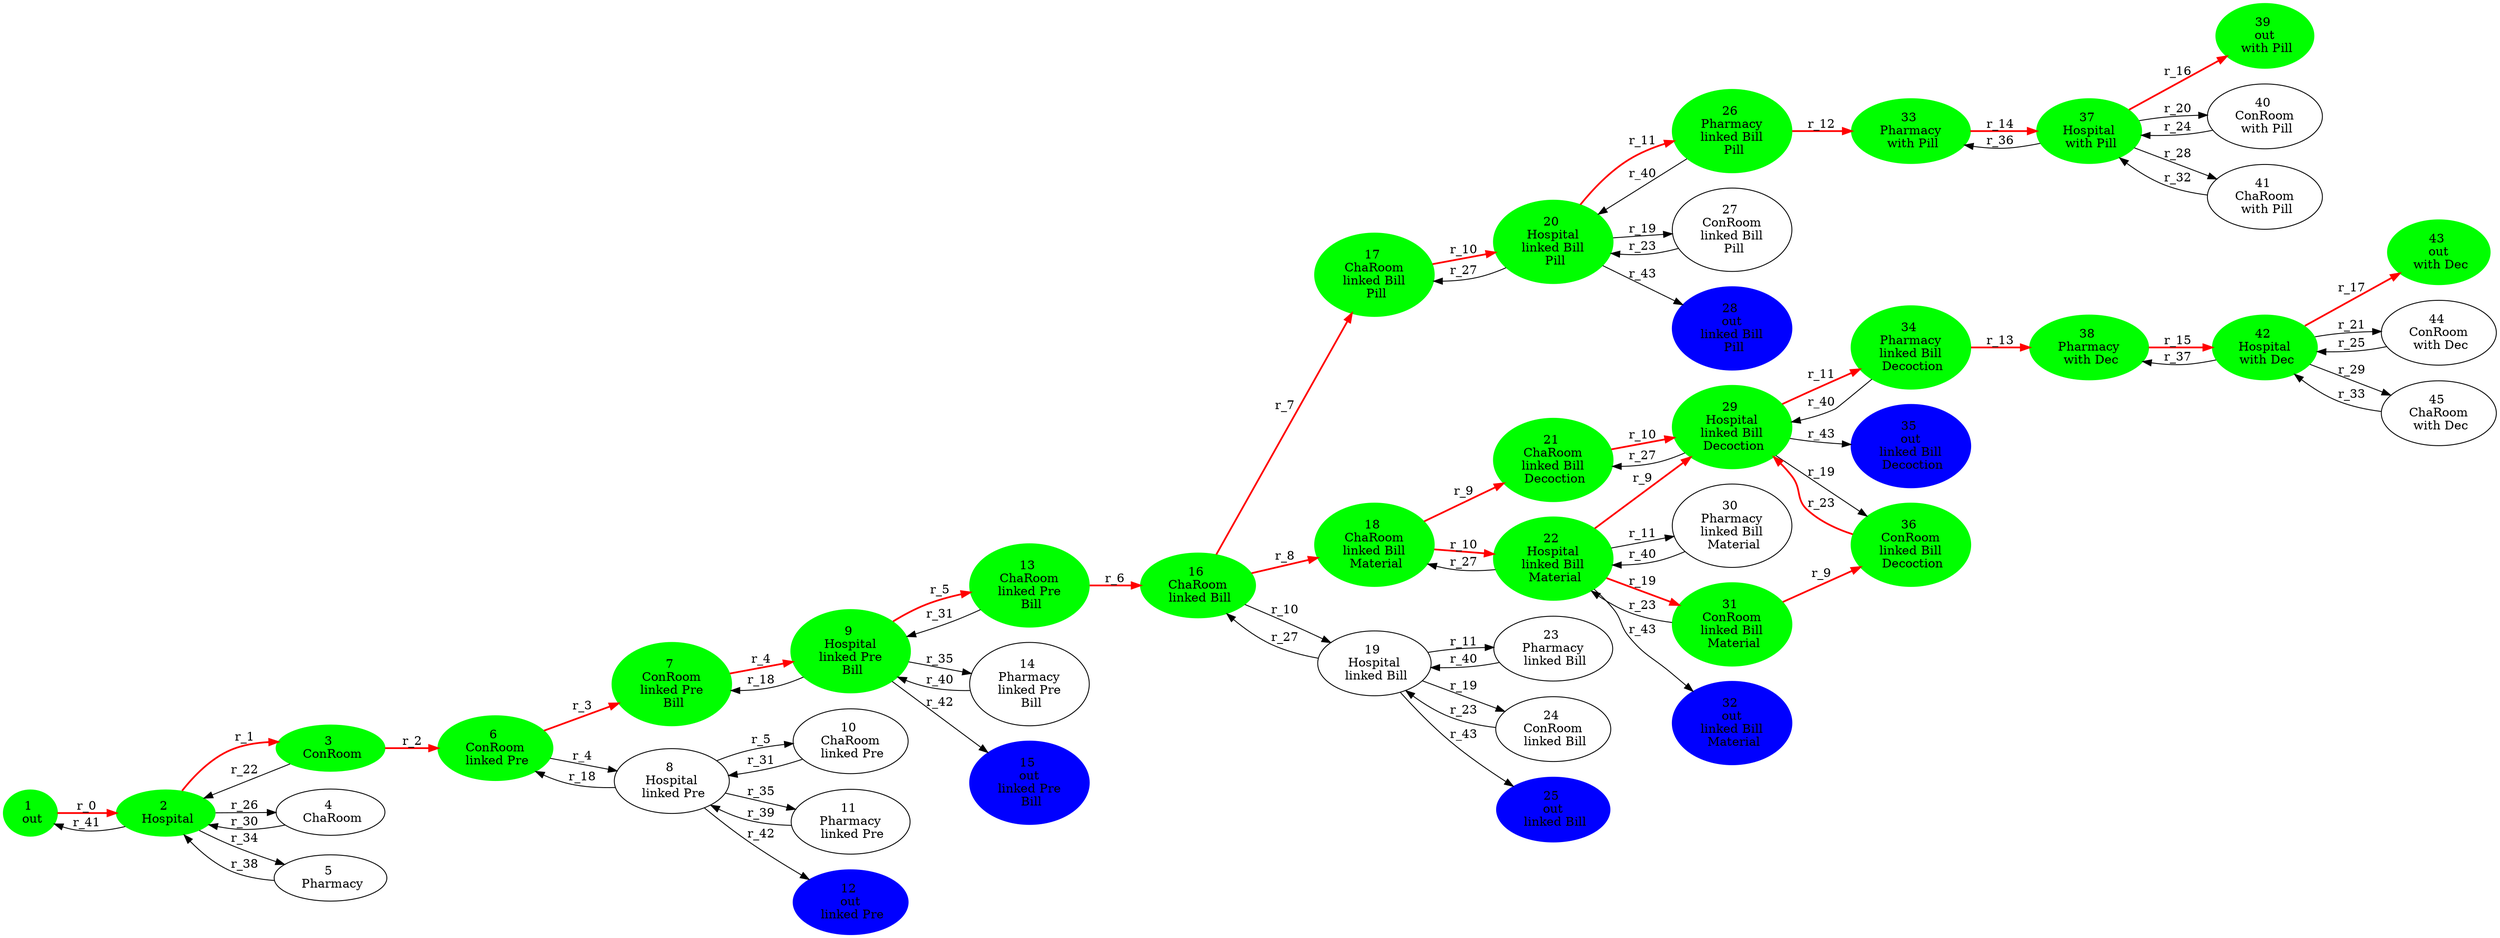 digraph reaction_graph {
rankdir = LR;

n1e[label="1 \n out",color="green",style="filled"]
//Patient out of Hospital
 n1e -> n2e[label="r_0",color="red",style="bold"];

n2e[label="2 \n Hospital",color="green",style="filled"]
//Patient in Hospital
 n2e -> n3e[label="r_1",color="red",style="bold"];
 n2e -> n4e[label="r_26"];
 n2e -> n5e[label="r_34"];
 n2e -> n1e[label="r_41"];

n3e[label="3 \n ConRoom",color="green",style="filled"]
//Patient in ConsultingRoom
 n3e -> n6e[label="r_2",color="red",style="bold"];
 n3e -> n2e[label="r_22"];

n4e[label="4 \n ChaRoom"]
//Patient in ChargingRoom
 n4e -> n2e[label="r_30"];

n5e[label="5 \n Pharmacy"]
//Patient in Pharmacy
 n5e -> n2e[label="r_38"];

n6e[label="6 \n ConRoom \n linked Pre",color="green",style="filled"]
//Patient in ConsultingRoom && Patient linked Prescription
 n6e -> n7e[label="r_3",color="red",style="bold"];
 n6e -> n8e[label="r_4"];

n7e[label="7 \n ConRoom \n linked Pre \n Bill",color="green",style="filled"]
//Patient in ConsultingRoom && Patient linked Prescription && Bill in ChargingRoom
 n7e -> n9e[label="r_4",color="red",style="bold"];

n8e[label="8 \n Hospital \n linked Pre"]
//Patient in Hospital && Patient linked Prescription
 n8e -> n10e[label="r_5"];
 n8e -> n6e[label="r_18"];
 n8e -> n11e[label="r_35"];
 n8e -> n12e[label="r_42"];

n9e[label="9 \n Hospital \n linked Pre \n Bill",color="green",style="filled"]
//Patient in Hospital && Patient linked Prescription && Bill in ChargingRoom
 n9e -> n13e[label="r_5",color="red",style="bold"];
 n9e -> n7e[label="r_18"];
 n9e -> n14e[label="r_35"];
 n9e -> n15e[label="r_42"];

n10e[label="10 \n ChaRoom \n linked Pre"]
//Patient in ChargingRoom && Patient linked Prescription
 n10e -> n8e[label="r_31"];

n11e[label="11 \n Pharmacy \n linked Pre"]
//Patient in Pharmacy && Patient linked Prescription
 n11e -> n8e[label="r_39"];

n12e[label="12 \n out \n linked Pre",color="blue",style="filled"]
//Patient out of Hospital && Patient linked Prescription

n13e[label="13 \n ChaRoom \n linked Pre \n Bill",color="green",style="filled"]
//Patient in ChargingRoom && Patient linked Prescription && Bill in ChargingRoom
 n13e -> n16e[label="r_6",color="red",style="bold"];
 n13e -> n9e[label="r_31"];

n14e[label="14 \n Pharmacy \n linked Pre \n Bill"]
//Patient in Pharmacy && Patient linked Prescription && Bill in ChargingRoom
 n14e -> n9e[label="r_40"];

n15e[label="15 \n out \n linked Pre \n Bill",color="blue",style="filled"]
//Patient out of Hospital && Patient linked Prescription && Bill in ChargingRoom

n16e[label="16 \n ChaRoom \n linked Bill",color="green",style="filled"]
//Patient in ChargingRoom && Patient linked Bill
 n16e -> n17e[label="r_7",color="red",style="bold"];
 n16e -> n18e[label="r_8",color="red",style="bold"];
 n16e -> n19e[label="r_10"];

n17e[label="17 \n ChaRoom \n linked Bill \n Pill",color="green",style="filled"]
//Patient in ChargingRoom && Patient linked Bill && Pill in Pharmacy
 n17e -> n20e[label="r_10",color="red",style="bold"];

n18e[label="18 \n ChaRoom \n linked Bill \n Material",color="green",style="filled"]
//Patient in ChargingRoom && Patient linked Bill && Material in Pharmacy
 n18e -> n21e[label="r_9",color="red",style="bold"];
 n18e -> n22e[label="r_10",color="red",style="bold"];

n19e[label="19 \n Hospital \n linked Bill"]
//Patient in Hospital && Patient linked Bill
 n19e -> n23e[label="r_11"];
 n19e -> n24e[label="r_19"];
 n19e -> n16e[label="r_27"];
 n19e -> n25e[label="r_43"];
 
n20e[label="20 \n Hospital \n linked Bill \n Pill",color="green",style="filled"]
//Patient in Hospital && Patient linked Bill && Pill in Pharmacy
 n20e -> n26e[label="r_11",color="red",style="bold"];
 n20e -> n27e[label="r_19"];
 n20e -> n17e[label="r_27"];
 n20e -> n28e[label="r_43"];

n21e[label="21 \n ChaRoom \n linked Bill \n Decoction",color="green",style="filled"]
//Patient in ChargingRoom && Patient linked Bill && Decoction in Pharmacy
 n21e -> n29e[label="r_10",color="red",style="bold"];

n22e[label="22 \n Hospital \n linked Bill \n Material",color="green",style="filled"]
//Patient in Hospital && Patient linked Bill && Material in Pharmacy
 n22e -> n29e[label="r_9",color="red",style="bold"];
 n22e -> n30e[label="r_11"];
 n22e -> n31e[label="r_19",color="red",style="bold"];
 n22e -> n18e[label="r_27"];
 n22e -> n32e[label="r_43"];

n23e[label="23 \n Pharmacy \n linked Bill"]
//Patient in Pharmacy && Patient linked Bill
 n23e -> n19e[label="r_40"];

n24e[label="24 \n ConRoom \n linked Bill"]
//Patient in ConsultingRoom && Patient linked Bill
 n24e -> n19e[label="r_23"];

n25e[label="25 \n out \n linked Bill",color="blue",style="filled"]
//Patient out of Hospital && Patient linked Bill

n26e[label="26 \n Pharmacy \n linked Bill \n Pill",color="green",style="filled"]
//Patient in Pharmacy && Patient linked Bill && Pill in Pharmacy
 n26e -> n33e[label="r_12",color="red",style="bold"];
 n26e -> n20e[label="r_40"];

n27e[label="27 \n ConRoom \n linked Bill \n Pill"]
//Patient in ConRoom && Patient linked Bill && Pill in Pharmacy
 n27e -> n20e[label="r_23"];

n28e[label="28 \n out \n linked Bill \n Pill",color="blue",style="filled"]
//Patient out of Hospital && Patient linked Bill && Pill in Pharmacy

n29e[label="29 \n Hospital \n linked Bill \n Decoction",color="green",style="filled"]
//Patient in Hospital && Patient linked Bill && Decoction in Pharmacy
 n29e -> n34e[label="r_11",color="red",style="bold"];
 n29e -> n36e[label="r_19"];
 n29e -> n21e[label="r_27"];
 n29e -> n35e[label="r_43"];

n30e[label="30 \n Pharmacy \n linked Bill \n Material"]
//Patient in Pharmacy && Patient linked Bill && Material in Pharmacy
 n30e -> n22e[label="r_40"];

n31e[label="31 \n ConRoom \n linked Bill \n Material",color="green",style="filled"]
//Patient in ConsultingRoom && Patient linked Bill && Material in Pharmacy
 n31e -> n36e[label="r_9",color="red",style="bold"];
 n31e -> n22e[label="r_23"];

n32e[label="32 \n out \n linked Bill \n Material",color="blue",style="filled"]
//Patient out of Hospital && Patient linked Bill && Material in Pharmacy

n33e[label="33 \n Pharmacy \n with Pill",color="green",style="filled"]
//Patient in Pharmacy && Patient with Pill
 n33e -> n37e[label="r_14",color="red",style="bold"];

n34e[label="34 \n Pharmacy \n linked Bill \n Decoction",color="green",style="filled"]
//Patient in Pharmacy && Patient linked Bill && Decoction in Pharmacy
 n34e -> n38e[label="r_13",color="red",style="bold"];
 n34e -> n29e[label="r_40"];
 
n35e[label="35 \n out \n linked Bill \n Decoction",color="blue",style="filled"]
//Patient out of Hospital && Patient linked Bill && Decoction in Pharmacy

n36e[label="36 \n ConRoom \n linked Bill \n Decoction",color="green",style="filled"]
//Patient in ConsultingRoom && Patient linked Bill && Decoction in Pharmacy
 n36e -> n29e[label="r_23",color="red",style="bold"];

n37e[label="37 \n Hospital \n with Pill",color="green",style="filled"]
//Patient in Hospital && Patient with Pill
 n37e -> n39e[label="r_16",color="red",style="bold"];
 n37e -> n40e[label="r_20"];
 n37e -> n41e[label="r_28"];
 n37e -> n33e[label="r_36"];

n38e[label="38 \n Pharmacy \n with Dec",color="green",style="filled"]
//Patient in Pharmacy && Patient with Decoction
 n38e -> n42e[label="r_15",color="red",style="bold"];
 
n39e[label="39 \n out \n with Pill",color="green",style="filled"]
//Patient out of Hospital && Patient with Pill

n40e[label="40 \n ConRoom \n with Pill"]
//Patient in ConsultingRoom && Patient with Pill
 n40e -> n37e[label="r_24"];

n41e[label="41 \n ChaRoom \n with Pill"]
//Patient in ChargingRoom && Patient with Pill
 n41e -> n37e[label="r_32"];

n42e[label="42 \n Hospital \n with Dec",color="green",style="filled"]
//Patient in Hospital && Patient with Decoction
 n42e -> n43e[label="r_17",color="red",style="bold"];
 n42e -> n44e[label="r_21"];
 n42e -> n45e[label="r_29"];
 n42e -> n38e[label="r_37"];

n43e[label="43 \n out \n with Dec",color="green",style="filled"]
//Patient out of Hospital && Patient with Decoction

n44e[label="44 \n ConRoom \n with Dec"]
//Patient in ConsultingRoom && Patient with Decoction
 n44e -> n42e[label="r_25"];

n45e[label="45 \n ChaRoom \n with Dec"]
//Patient in ChargingRoom && Patient with Decoction
 n45e -> n42e[label="r_33"];
}